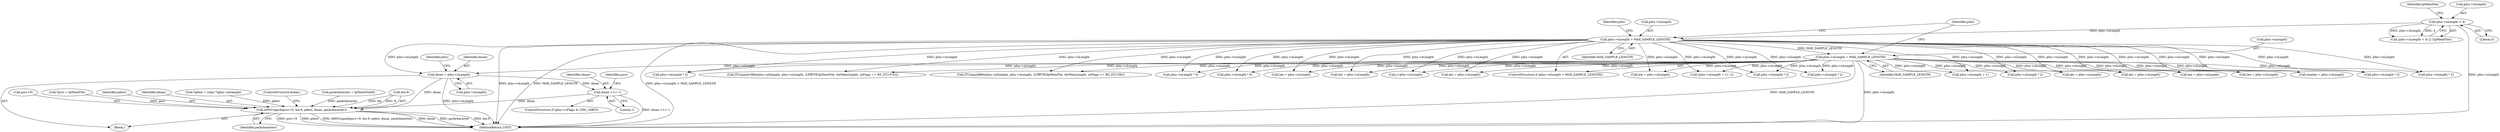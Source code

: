 digraph "0_gstreamer_bc2cdd57d549ab3ba59782e9b395d0cd683fd3ac@pointer" {
"1001210" [label="(Call,dmax = pIns->nLength)"];
"1000139" [label="(Call,pIns->nLength = MAX_SAMPLE_LENGTH)"];
"1000134" [label="(Call,pIns->nLength > MAX_SAMPLE_LENGTH)"];
"1000124" [label="(Call,pIns->nLength < 4)"];
"1001221" [label="(Call,dmax <<= 1)"];
"1001224" [label="(Call,AMSUnpack(psrc+9, len-9, pdest, dmax, packcharacter))"];
"1001221" [label="(Call,dmax <<= 1)"];
"1000130" [label="(Identifier,lpMemFile)"];
"1000571" [label="(Call,pIns->nLength * 2)"];
"1001210" [label="(Call,dmax = pIns->nLength)"];
"1001180" [label="(Call,packcharacter = lpMemFile[8])"];
"1001239" [label="(Call,pIns->nLength * 2)"];
"1000507" [label="(Call,pIns->nLength * 2)"];
"1000125" [label="(Call,pIns->nLength)"];
"1000620" [label="(Call,pIns->nLength * 2)"];
"1000965" [label="(Call,ITUnpack16Bit(pIns->pSample, pIns->nLength, (LPBYTE)lpMemFile, dwMemLength, (nFlags == RS_IT21516)))"];
"1000138" [label="(Identifier,MAX_SAMPLE_LENGTH)"];
"1000950" [label="(Call,ITUnpack8Bit(pIns->pSample, pIns->nLength, (LPBYTE)lpMemFile, dwMemLength, (nFlags == RS_IT2158)))"];
"1001527" [label="(Call,pIns->nLength * 3)"];
"1001698" [label="(Call,pIns->nLength * 6)"];
"1001211" [label="(Identifier,dmax)"];
"1001087" [label="(Call,len = pIns->nLength)"];
"1001904" [label="(Call,len = pIns->nLength)"];
"1001228" [label="(Call,len-9)"];
"1001215" [label="(ControlStructure,if (pIns->uFlags & CHN_16BIT))"];
"1001366" [label="(Call,j<pIns->nLength)"];
"1001225" [label="(Call,psrc+9)"];
"1001176" [label="(Call,*psrc = lpMemFile)"];
"1001231" [label="(Identifier,pdest)"];
"1000996" [label="(Call,len = pIns->nLength)"];
"1001212" [label="(Call,pIns->nLength)"];
"1000133" [label="(ControlStructure,if (pIns->nLength > MAX_SAMPLE_LENGTH))"];
"1000141" [label="(Identifier,pIns)"];
"1000836" [label="(Call,len = pIns->nLength)"];
"1000124" [label="(Call,pIns->nLength < 4)"];
"1000135" [label="(Call,pIns->nLength)"];
"1001226" [label="(Identifier,psrc)"];
"1000300" [label="(Call,(pIns->nLength + 1) / 2)"];
"1001218" [label="(Identifier,pIns)"];
"1000123" [label="(Call,(pIns->nLength < 4) || (!lpMemFile))"];
"1000301" [label="(Call,pIns->nLength + 1)"];
"1000457" [label="(Call,pIns->nLength * 2)"];
"1002045" [label="(MethodReturn,UINT)"];
"1000200" [label="(Call,len = pIns->nLength)"];
"1001232" [label="(Identifier,dmax)"];
"1000128" [label="(Literal,4)"];
"1001222" [label="(Identifier,dmax)"];
"1000246" [label="(Call,len = pIns->nLength)"];
"1001223" [label="(Literal,1)"];
"1000721" [label="(Call,len = pIns->nLength)"];
"1001186" [label="(Call,*pdest = (char *)pIns->pSample)"];
"1001174" [label="(Block,)"];
"1001993" [label="(Call,len = pIns->nLength)"];
"1000134" [label="(Call,pIns->nLength > MAX_SAMPLE_LENGTH)"];
"1001224" [label="(Call,AMSUnpack(psrc+9, len-9, pdest, dmax, packcharacter))"];
"1001234" [label="(ControlStructure,break;)"];
"1001483" [label="(Call,maxlen = pIns->nLength)"];
"1000139" [label="(Call,pIns->nLength = MAX_SAMPLE_LENGTH)"];
"1000143" [label="(Identifier,MAX_SAMPLE_LENGTH)"];
"1000146" [label="(Identifier,pIns)"];
"1000399" [label="(Call,pIns->nLength * 2)"];
"1001233" [label="(Identifier,packcharacter)"];
"1000140" [label="(Call,pIns->nLength)"];
"1001210" -> "1001174"  [label="AST: "];
"1001210" -> "1001212"  [label="CFG: "];
"1001211" -> "1001210"  [label="AST: "];
"1001212" -> "1001210"  [label="AST: "];
"1001218" -> "1001210"  [label="CFG: "];
"1001210" -> "1002045"  [label="DDG: pIns->nLength"];
"1000139" -> "1001210"  [label="DDG: pIns->nLength"];
"1000134" -> "1001210"  [label="DDG: pIns->nLength"];
"1001210" -> "1001221"  [label="DDG: dmax"];
"1001210" -> "1001224"  [label="DDG: dmax"];
"1000139" -> "1000133"  [label="AST: "];
"1000139" -> "1000143"  [label="CFG: "];
"1000140" -> "1000139"  [label="AST: "];
"1000143" -> "1000139"  [label="AST: "];
"1000146" -> "1000139"  [label="CFG: "];
"1000139" -> "1002045"  [label="DDG: pIns->nLength"];
"1000139" -> "1002045"  [label="DDG: MAX_SAMPLE_LENGTH"];
"1000134" -> "1000139"  [label="DDG: MAX_SAMPLE_LENGTH"];
"1000139" -> "1000200"  [label="DDG: pIns->nLength"];
"1000139" -> "1000246"  [label="DDG: pIns->nLength"];
"1000139" -> "1000300"  [label="DDG: pIns->nLength"];
"1000139" -> "1000301"  [label="DDG: pIns->nLength"];
"1000139" -> "1000399"  [label="DDG: pIns->nLength"];
"1000139" -> "1000457"  [label="DDG: pIns->nLength"];
"1000139" -> "1000507"  [label="DDG: pIns->nLength"];
"1000139" -> "1000571"  [label="DDG: pIns->nLength"];
"1000139" -> "1000620"  [label="DDG: pIns->nLength"];
"1000139" -> "1000721"  [label="DDG: pIns->nLength"];
"1000139" -> "1000836"  [label="DDG: pIns->nLength"];
"1000139" -> "1000950"  [label="DDG: pIns->nLength"];
"1000139" -> "1000965"  [label="DDG: pIns->nLength"];
"1000139" -> "1000996"  [label="DDG: pIns->nLength"];
"1000139" -> "1001087"  [label="DDG: pIns->nLength"];
"1000139" -> "1001239"  [label="DDG: pIns->nLength"];
"1000139" -> "1001366"  [label="DDG: pIns->nLength"];
"1000139" -> "1001483"  [label="DDG: pIns->nLength"];
"1000139" -> "1001527"  [label="DDG: pIns->nLength"];
"1000139" -> "1001698"  [label="DDG: pIns->nLength"];
"1000139" -> "1001904"  [label="DDG: pIns->nLength"];
"1000139" -> "1001993"  [label="DDG: pIns->nLength"];
"1000134" -> "1000133"  [label="AST: "];
"1000134" -> "1000138"  [label="CFG: "];
"1000135" -> "1000134"  [label="AST: "];
"1000138" -> "1000134"  [label="AST: "];
"1000141" -> "1000134"  [label="CFG: "];
"1000146" -> "1000134"  [label="CFG: "];
"1000134" -> "1002045"  [label="DDG: pIns->nLength > MAX_SAMPLE_LENGTH"];
"1000134" -> "1002045"  [label="DDG: pIns->nLength"];
"1000134" -> "1002045"  [label="DDG: MAX_SAMPLE_LENGTH"];
"1000124" -> "1000134"  [label="DDG: pIns->nLength"];
"1000134" -> "1000200"  [label="DDG: pIns->nLength"];
"1000134" -> "1000246"  [label="DDG: pIns->nLength"];
"1000134" -> "1000300"  [label="DDG: pIns->nLength"];
"1000134" -> "1000301"  [label="DDG: pIns->nLength"];
"1000134" -> "1000399"  [label="DDG: pIns->nLength"];
"1000134" -> "1000457"  [label="DDG: pIns->nLength"];
"1000134" -> "1000507"  [label="DDG: pIns->nLength"];
"1000134" -> "1000571"  [label="DDG: pIns->nLength"];
"1000134" -> "1000620"  [label="DDG: pIns->nLength"];
"1000134" -> "1000721"  [label="DDG: pIns->nLength"];
"1000134" -> "1000836"  [label="DDG: pIns->nLength"];
"1000134" -> "1000950"  [label="DDG: pIns->nLength"];
"1000134" -> "1000965"  [label="DDG: pIns->nLength"];
"1000134" -> "1000996"  [label="DDG: pIns->nLength"];
"1000134" -> "1001087"  [label="DDG: pIns->nLength"];
"1000134" -> "1001239"  [label="DDG: pIns->nLength"];
"1000134" -> "1001366"  [label="DDG: pIns->nLength"];
"1000134" -> "1001483"  [label="DDG: pIns->nLength"];
"1000134" -> "1001527"  [label="DDG: pIns->nLength"];
"1000134" -> "1001698"  [label="DDG: pIns->nLength"];
"1000134" -> "1001904"  [label="DDG: pIns->nLength"];
"1000134" -> "1001993"  [label="DDG: pIns->nLength"];
"1000124" -> "1000123"  [label="AST: "];
"1000124" -> "1000128"  [label="CFG: "];
"1000125" -> "1000124"  [label="AST: "];
"1000128" -> "1000124"  [label="AST: "];
"1000130" -> "1000124"  [label="CFG: "];
"1000123" -> "1000124"  [label="CFG: "];
"1000124" -> "1002045"  [label="DDG: pIns->nLength"];
"1000124" -> "1000123"  [label="DDG: pIns->nLength"];
"1000124" -> "1000123"  [label="DDG: 4"];
"1001221" -> "1001215"  [label="AST: "];
"1001221" -> "1001223"  [label="CFG: "];
"1001222" -> "1001221"  [label="AST: "];
"1001223" -> "1001221"  [label="AST: "];
"1001226" -> "1001221"  [label="CFG: "];
"1001221" -> "1002045"  [label="DDG: dmax <<= 1"];
"1001221" -> "1001224"  [label="DDG: dmax"];
"1001224" -> "1001174"  [label="AST: "];
"1001224" -> "1001233"  [label="CFG: "];
"1001225" -> "1001224"  [label="AST: "];
"1001228" -> "1001224"  [label="AST: "];
"1001231" -> "1001224"  [label="AST: "];
"1001232" -> "1001224"  [label="AST: "];
"1001233" -> "1001224"  [label="AST: "];
"1001234" -> "1001224"  [label="CFG: "];
"1001224" -> "1002045"  [label="DDG: dmax"];
"1001224" -> "1002045"  [label="DDG: packcharacter"];
"1001224" -> "1002045"  [label="DDG: len-9"];
"1001224" -> "1002045"  [label="DDG: psrc+9"];
"1001224" -> "1002045"  [label="DDG: pdest"];
"1001224" -> "1002045"  [label="DDG: AMSUnpack(psrc+9, len-9, pdest, dmax, packcharacter)"];
"1001176" -> "1001224"  [label="DDG: psrc"];
"1001228" -> "1001224"  [label="DDG: len"];
"1001228" -> "1001224"  [label="DDG: 9"];
"1001186" -> "1001224"  [label="DDG: pdest"];
"1001180" -> "1001224"  [label="DDG: packcharacter"];
}
